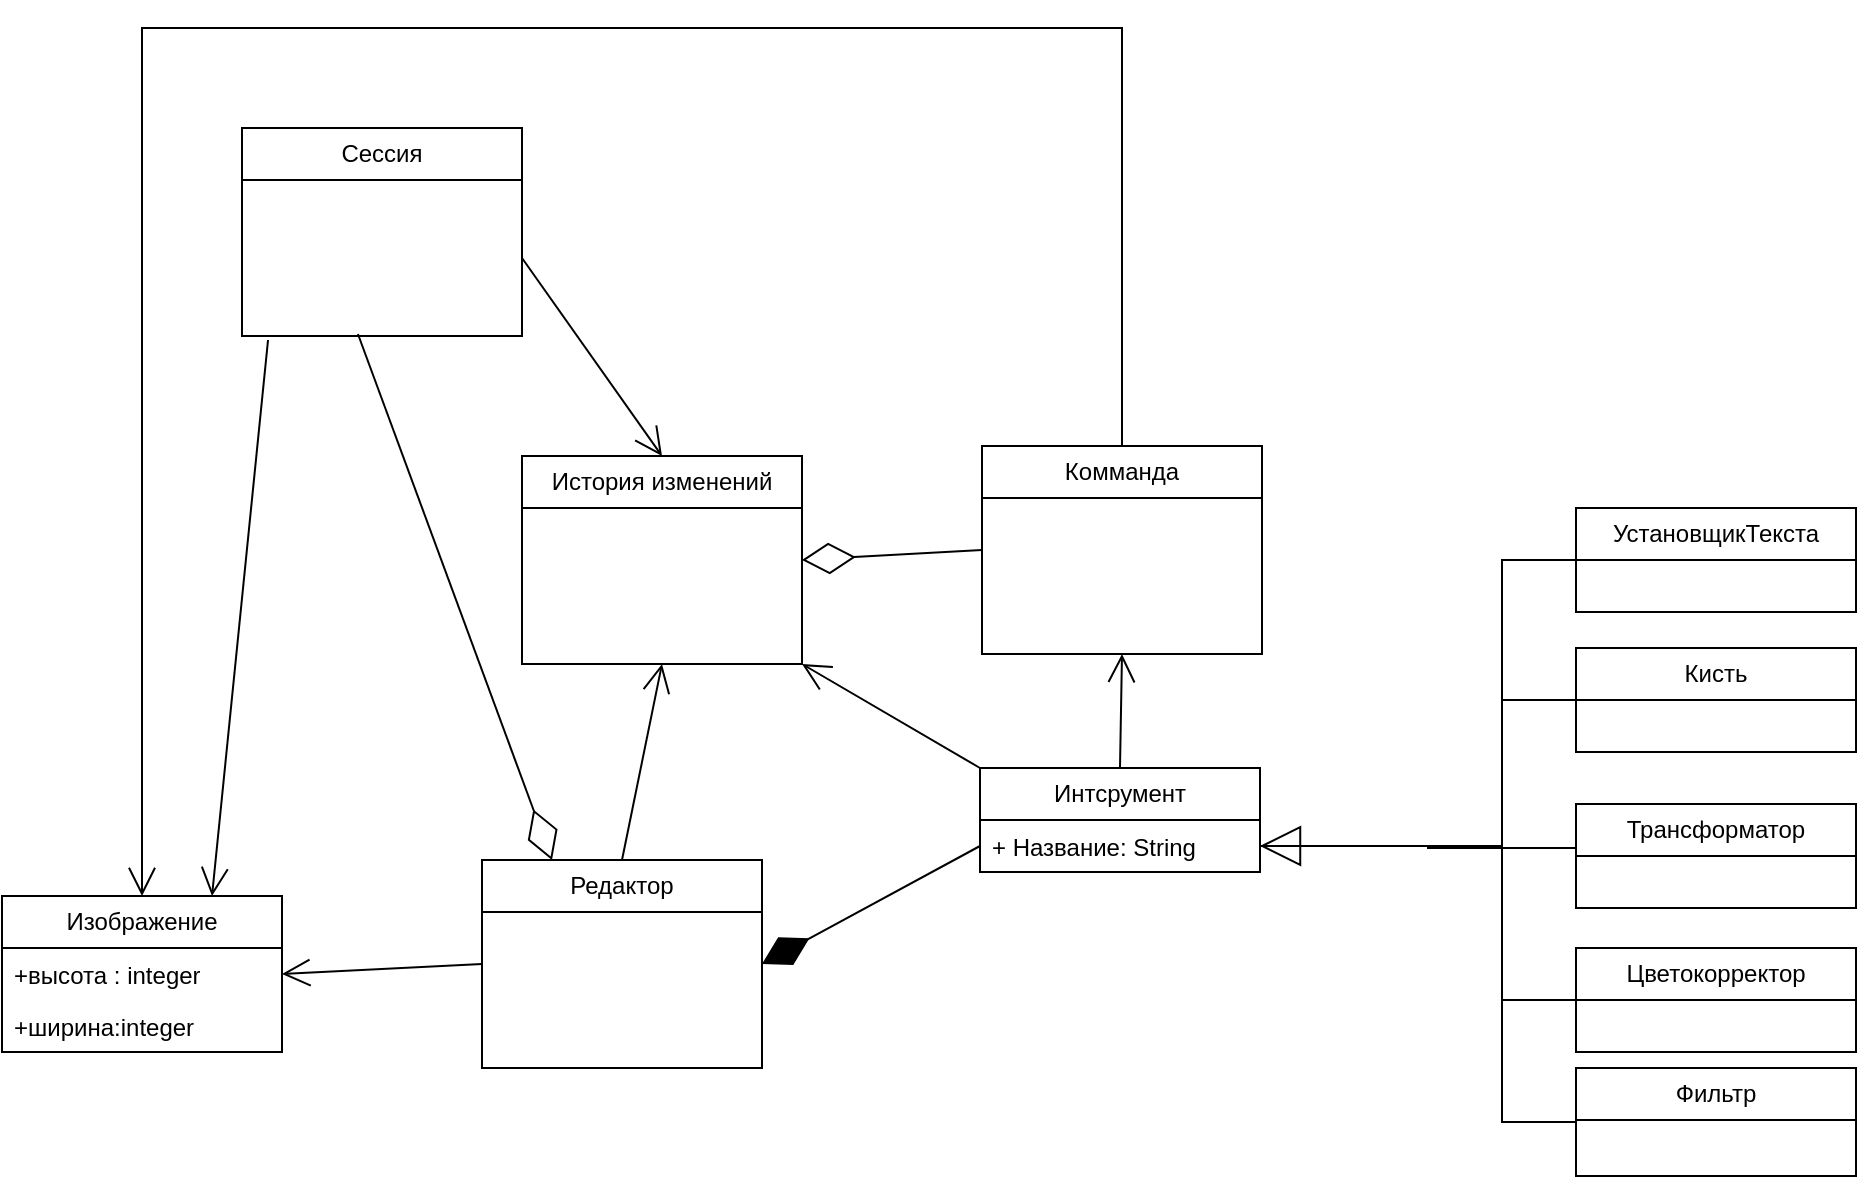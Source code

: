 <mxfile version="24.7.17" pages="3">
  <diagram name="МПО" id="a0gusSt4Vvr1FxbUbk6E">
    <mxGraphModel grid="1" page="1" gridSize="10" guides="1" tooltips="1" connect="1" arrows="1" fold="1" pageScale="1" pageWidth="827" pageHeight="1169" math="0" shadow="0">
      <root>
        <mxCell id="0" />
        <mxCell id="1" parent="0" />
        <mxCell id="Y9XW2GB_hhvjakPATV3q-1" value="Изображение" style="swimlane;fontStyle=0;childLayout=stackLayout;horizontal=1;startSize=26;fillColor=none;horizontalStack=0;resizeParent=1;resizeParentMax=0;resizeLast=0;collapsible=1;marginBottom=0;whiteSpace=wrap;html=1;" vertex="1" parent="1">
          <mxGeometry x="-100" y="194" width="140" height="78" as="geometry" />
        </mxCell>
        <mxCell id="dyvUI6z3jMIfSSd4Tzfm-14" value="+высота : integer" style="text;strokeColor=none;fillColor=none;align=left;verticalAlign=top;spacingLeft=4;spacingRight=4;overflow=hidden;rotatable=0;points=[[0,0.5],[1,0.5]];portConstraint=eastwest;whiteSpace=wrap;html=1;" vertex="1" parent="Y9XW2GB_hhvjakPATV3q-1">
          <mxGeometry y="26" width="140" height="26" as="geometry" />
        </mxCell>
        <mxCell id="dyvUI6z3jMIfSSd4Tzfm-15" value="+ширина:integer" style="text;strokeColor=none;fillColor=none;align=left;verticalAlign=top;spacingLeft=4;spacingRight=4;overflow=hidden;rotatable=0;points=[[0,0.5],[1,0.5]];portConstraint=eastwest;whiteSpace=wrap;html=1;" vertex="1" parent="Y9XW2GB_hhvjakPATV3q-1">
          <mxGeometry y="52" width="140" height="26" as="geometry" />
        </mxCell>
        <mxCell id="Y9XW2GB_hhvjakPATV3q-3" value="Интсрумент" style="swimlane;fontStyle=0;childLayout=stackLayout;horizontal=1;startSize=26;fillColor=none;horizontalStack=0;resizeParent=1;resizeParentMax=0;resizeLast=0;collapsible=1;marginBottom=0;whiteSpace=wrap;html=1;" vertex="1" parent="1">
          <mxGeometry x="389" y="130" width="140" height="52" as="geometry" />
        </mxCell>
        <mxCell id="Y9XW2GB_hhvjakPATV3q-4" value="+ Название: String" style="text;strokeColor=none;fillColor=none;align=left;verticalAlign=top;spacingLeft=4;spacingRight=4;overflow=hidden;rotatable=0;points=[[0,0.5],[1,0.5]];portConstraint=eastwest;whiteSpace=wrap;html=1;" vertex="1" parent="Y9XW2GB_hhvjakPATV3q-3">
          <mxGeometry y="26" width="140" height="26" as="geometry" />
        </mxCell>
        <mxCell id="ju8yqqWOPKwaotcuafUG-5" style="edgeStyle=orthogonalEdgeStyle;rounded=0;orthogonalLoop=1;jettySize=auto;html=1;entryX=1;entryY=0.5;entryDx=0;entryDy=0;endArrow=none;endFill=0;" edge="1" parent="1" source="Y9XW2GB_hhvjakPATV3q-7" target="Y9XW2GB_hhvjakPATV3q-4">
          <mxGeometry relative="1" as="geometry">
            <Array as="points">
              <mxPoint x="650" y="307" />
              <mxPoint x="650" y="169" />
            </Array>
          </mxGeometry>
        </mxCell>
        <mxCell id="Y9XW2GB_hhvjakPATV3q-7" value="Фильтр" style="swimlane;fontStyle=0;childLayout=stackLayout;horizontal=1;startSize=26;fillColor=none;horizontalStack=0;resizeParent=1;resizeParentMax=0;resizeLast=0;collapsible=1;marginBottom=0;whiteSpace=wrap;html=1;" vertex="1" parent="1">
          <mxGeometry x="687" y="280" width="140" height="54" as="geometry" />
        </mxCell>
        <mxCell id="ju8yqqWOPKwaotcuafUG-4" style="edgeStyle=orthogonalEdgeStyle;rounded=0;orthogonalLoop=1;jettySize=auto;html=1;entryX=1;entryY=0.5;entryDx=0;entryDy=0;endArrow=none;endFill=0;" edge="1" parent="1" source="Y9XW2GB_hhvjakPATV3q-8" target="Y9XW2GB_hhvjakPATV3q-4">
          <mxGeometry relative="1" as="geometry">
            <Array as="points">
              <mxPoint x="650" y="246" />
              <mxPoint x="650" y="169" />
            </Array>
          </mxGeometry>
        </mxCell>
        <mxCell id="Y9XW2GB_hhvjakPATV3q-8" value="Цветокорректор" style="swimlane;fontStyle=0;childLayout=stackLayout;horizontal=1;startSize=26;fillColor=none;horizontalStack=0;resizeParent=1;resizeParentMax=0;resizeLast=0;collapsible=1;marginBottom=0;whiteSpace=wrap;html=1;" vertex="1" parent="1">
          <mxGeometry x="687" y="220" width="140" height="52" as="geometry" />
        </mxCell>
        <mxCell id="ju8yqqWOPKwaotcuafUG-1" style="edgeStyle=orthogonalEdgeStyle;rounded=0;orthogonalLoop=1;jettySize=auto;html=1;entryX=1;entryY=0.5;entryDx=0;entryDy=0;endArrow=block;endFill=0;endSize=18;" edge="1" parent="1" source="Y9XW2GB_hhvjakPATV3q-9" target="Y9XW2GB_hhvjakPATV3q-4">
          <mxGeometry relative="1" as="geometry">
            <Array as="points">
              <mxPoint x="613" y="170" />
              <mxPoint x="613" y="169" />
            </Array>
          </mxGeometry>
        </mxCell>
        <mxCell id="Y9XW2GB_hhvjakPATV3q-9" value="Трансформатор" style="swimlane;fontStyle=0;childLayout=stackLayout;horizontal=1;startSize=26;fillColor=none;horizontalStack=0;resizeParent=1;resizeParentMax=0;resizeLast=0;collapsible=1;marginBottom=0;whiteSpace=wrap;html=1;" vertex="1" parent="1">
          <mxGeometry x="687" y="148" width="140" height="52" as="geometry" />
        </mxCell>
        <mxCell id="Y9XW2GB_hhvjakPATV3q-17" value="Редактор" style="swimlane;fontStyle=0;childLayout=stackLayout;horizontal=1;startSize=26;fillColor=none;horizontalStack=0;resizeParent=1;resizeParentMax=0;resizeLast=0;collapsible=1;marginBottom=0;whiteSpace=wrap;html=1;" vertex="1" parent="1">
          <mxGeometry x="140" y="176" width="140" height="104" as="geometry" />
        </mxCell>
        <mxCell id="Y9XW2GB_hhvjakPATV3q-21" value="" style="endArrow=none;endFill=0;endSize=24;html=1;rounded=0;entryX=0;entryY=0.5;entryDx=0;entryDy=0;exitX=1;exitY=0.5;exitDx=0;exitDy=0;startArrow=diamondThin;startFill=1;strokeWidth=1;startSize=24;" edge="1" parent="1" source="Y9XW2GB_hhvjakPATV3q-17" target="Y9XW2GB_hhvjakPATV3q-4">
          <mxGeometry width="160" relative="1" as="geometry">
            <mxPoint x="280" y="233" as="sourcePoint" />
            <mxPoint x="370" y="221" as="targetPoint" />
          </mxGeometry>
        </mxCell>
        <mxCell id="Y9XW2GB_hhvjakPATV3q-22" value="" style="endArrow=open;endFill=1;endSize=12;html=1;rounded=0;exitX=0;exitY=0.5;exitDx=0;exitDy=0;entryX=1;entryY=0.5;entryDx=0;entryDy=0;" edge="1" parent="1" source="Y9XW2GB_hhvjakPATV3q-17">
          <mxGeometry width="160" relative="1" as="geometry">
            <mxPoint x="140" y="233" as="sourcePoint" />
            <mxPoint x="40" y="233" as="targetPoint" />
          </mxGeometry>
        </mxCell>
        <mxCell id="Y9XW2GB_hhvjakPATV3q-25" value="История изменений" style="swimlane;fontStyle=0;childLayout=stackLayout;horizontal=1;startSize=26;fillColor=none;horizontalStack=0;resizeParent=1;resizeParentMax=0;resizeLast=0;collapsible=1;marginBottom=0;whiteSpace=wrap;html=1;" vertex="1" parent="1">
          <mxGeometry x="160" y="-26" width="140" height="104" as="geometry" />
        </mxCell>
        <mxCell id="Y9XW2GB_hhvjakPATV3q-26" value="" style="endArrow=open;endFill=1;endSize=12;html=1;rounded=0;entryX=0.5;entryY=1;entryDx=0;entryDy=0;exitX=0.5;exitY=0;exitDx=0;exitDy=0;" edge="1" parent="1" source="Y9XW2GB_hhvjakPATV3q-17" target="Y9XW2GB_hhvjakPATV3q-25">
          <mxGeometry width="160" relative="1" as="geometry">
            <mxPoint x="280" y="285" as="sourcePoint" />
            <mxPoint x="190" y="491" as="targetPoint" />
          </mxGeometry>
        </mxCell>
        <mxCell id="Y9XW2GB_hhvjakPATV3q-27" value="Комманда" style="swimlane;fontStyle=0;childLayout=stackLayout;horizontal=1;startSize=26;fillColor=none;horizontalStack=0;resizeParent=1;resizeParentMax=0;resizeLast=0;collapsible=1;marginBottom=0;whiteSpace=wrap;html=1;" vertex="1" parent="1">
          <mxGeometry x="390" y="-31" width="140" height="104" as="geometry" />
        </mxCell>
        <mxCell id="Y9XW2GB_hhvjakPATV3q-28" value="" style="endArrow=diamondThin;endFill=0;endSize=24;html=1;rounded=0;entryX=1;entryY=0.5;entryDx=0;entryDy=0;exitX=0;exitY=0.5;exitDx=0;exitDy=0;" edge="1" parent="1" source="Y9XW2GB_hhvjakPATV3q-27" target="Y9XW2GB_hhvjakPATV3q-25">
          <mxGeometry width="160" relative="1" as="geometry">
            <mxPoint x="450" y="479" as="sourcePoint" />
            <mxPoint x="540" y="479" as="targetPoint" />
          </mxGeometry>
        </mxCell>
        <mxCell id="ju8yqqWOPKwaotcuafUG-3" style="edgeStyle=orthogonalEdgeStyle;rounded=0;orthogonalLoop=1;jettySize=auto;html=1;entryX=1;entryY=0.5;entryDx=0;entryDy=0;endArrow=none;endFill=0;" edge="1" parent="1" source="Y9XW2GB_hhvjakPATV3q-29" target="Y9XW2GB_hhvjakPATV3q-4">
          <mxGeometry relative="1" as="geometry">
            <Array as="points">
              <mxPoint x="650" y="96" />
              <mxPoint x="650" y="169" />
            </Array>
          </mxGeometry>
        </mxCell>
        <mxCell id="Y9XW2GB_hhvjakPATV3q-29" value="Кисть" style="swimlane;fontStyle=0;childLayout=stackLayout;horizontal=1;startSize=26;fillColor=none;horizontalStack=0;resizeParent=1;resizeParentMax=0;resizeLast=0;collapsible=1;marginBottom=0;whiteSpace=wrap;html=1;" vertex="1" parent="1">
          <mxGeometry x="687" y="70" width="140" height="52" as="geometry" />
        </mxCell>
        <mxCell id="ju8yqqWOPKwaotcuafUG-2" style="edgeStyle=orthogonalEdgeStyle;rounded=0;orthogonalLoop=1;jettySize=auto;html=1;entryX=1;entryY=0.5;entryDx=0;entryDy=0;endArrow=none;endFill=0;" edge="1" parent="1" source="Y9XW2GB_hhvjakPATV3q-30" target="Y9XW2GB_hhvjakPATV3q-4">
          <mxGeometry relative="1" as="geometry">
            <Array as="points">
              <mxPoint x="650" y="26" />
              <mxPoint x="650" y="169" />
            </Array>
          </mxGeometry>
        </mxCell>
        <mxCell id="Y9XW2GB_hhvjakPATV3q-30" value="УстановщикТекста" style="swimlane;fontStyle=0;childLayout=stackLayout;horizontal=1;startSize=26;fillColor=none;horizontalStack=0;resizeParent=1;resizeParentMax=0;resizeLast=0;collapsible=1;marginBottom=0;whiteSpace=wrap;html=1;" vertex="1" parent="1">
          <mxGeometry x="687" width="140" height="52" as="geometry" />
        </mxCell>
        <mxCell id="Zp4lRNiGLaVYQQvtQo5m-1" value="" style="endArrow=open;endFill=1;endSize=12;html=1;rounded=0;entryX=1;entryY=1;entryDx=0;entryDy=0;exitX=0;exitY=0;exitDx=0;exitDy=0;" edge="1" parent="1" source="Y9XW2GB_hhvjakPATV3q-3" target="Y9XW2GB_hhvjakPATV3q-25">
          <mxGeometry width="160" relative="1" as="geometry">
            <mxPoint x="497" y="245" as="sourcePoint" />
            <mxPoint x="585" y="460" as="targetPoint" />
          </mxGeometry>
        </mxCell>
        <mxCell id="pjhy-e97aOVAWYsW9B_j-1" value="" style="endArrow=open;endFill=1;endSize=12;html=1;rounded=0;exitX=0.5;exitY=0;exitDx=0;exitDy=0;entryX=0.5;entryY=0;entryDx=0;entryDy=0;" edge="1" parent="1" source="Y9XW2GB_hhvjakPATV3q-27" target="Y9XW2GB_hhvjakPATV3q-1">
          <mxGeometry width="160" relative="1" as="geometry">
            <mxPoint x="155" y="491" as="sourcePoint" />
            <mxPoint x="-100" y="550" as="targetPoint" />
            <Array as="points">
              <mxPoint x="460" y="-240" />
              <mxPoint x="-30" y="-240" />
            </Array>
          </mxGeometry>
        </mxCell>
        <mxCell id="dyvUI6z3jMIfSSd4Tzfm-1" value="Сессия" style="swimlane;fontStyle=0;childLayout=stackLayout;horizontal=1;startSize=26;fillColor=none;horizontalStack=0;resizeParent=1;resizeParentMax=0;resizeLast=0;collapsible=1;marginBottom=0;whiteSpace=wrap;html=1;" vertex="1" parent="1">
          <mxGeometry x="20" y="-190" width="140" height="104" as="geometry" />
        </mxCell>
        <mxCell id="dyvUI6z3jMIfSSd4Tzfm-6" value="" style="endArrow=open;endFill=1;endSize=12;html=1;rounded=0;entryX=0.5;entryY=0;entryDx=0;entryDy=0;exitX=1;exitY=0.5;exitDx=0;exitDy=0;" edge="1" parent="1" target="Y9XW2GB_hhvjakPATV3q-25">
          <mxGeometry width="160" relative="1" as="geometry">
            <mxPoint x="160" y="-125" as="sourcePoint" />
            <mxPoint x="220" y="88" as="targetPoint" />
          </mxGeometry>
        </mxCell>
        <mxCell id="dyvUI6z3jMIfSSd4Tzfm-7" value="" style="endArrow=open;endFill=1;endSize=12;html=1;rounded=0;entryX=0.75;entryY=0;entryDx=0;entryDy=0;exitX=0.093;exitY=1.077;exitDx=0;exitDy=0;exitPerimeter=0;" edge="1" parent="1" target="Y9XW2GB_hhvjakPATV3q-1">
          <mxGeometry width="160" relative="1" as="geometry">
            <mxPoint x="33.02" y="-83.998" as="sourcePoint" />
            <mxPoint x="220" y="-16" as="targetPoint" />
          </mxGeometry>
        </mxCell>
        <mxCell id="dyvUI6z3jMIfSSd4Tzfm-12" value="" style="endArrow=diamondThin;endFill=0;endSize=24;html=1;rounded=0;entryX=0.25;entryY=0;entryDx=0;entryDy=0;exitX=0.414;exitY=0.962;exitDx=0;exitDy=0;exitPerimeter=0;" edge="1" parent="1" target="Y9XW2GB_hhvjakPATV3q-17">
          <mxGeometry width="160" relative="1" as="geometry">
            <mxPoint x="77.96" y="-86.988" as="sourcePoint" />
            <mxPoint x="280" y="80" as="targetPoint" />
          </mxGeometry>
        </mxCell>
        <mxCell id="cCrfVXFzo9yC1htLwvwO-2" value="" style="endArrow=open;endFill=1;endSize=12;html=1;rounded=0;entryX=0.5;entryY=1;entryDx=0;entryDy=0;exitX=0.5;exitY=0;exitDx=0;exitDy=0;" edge="1" parent="1" source="Y9XW2GB_hhvjakPATV3q-3" target="Y9XW2GB_hhvjakPATV3q-27">
          <mxGeometry width="160" relative="1" as="geometry">
            <mxPoint x="380" y="140" as="sourcePoint" />
            <mxPoint x="310" y="88" as="targetPoint" />
          </mxGeometry>
        </mxCell>
      </root>
    </mxGraphModel>
  </diagram>
  <diagram id="qdzgDp6QyQhrQNPW1NuH" name="ДК">
    <mxGraphModel dx="1426" dy="791" grid="1" gridSize="10" guides="1" tooltips="1" connect="1" arrows="1" fold="1" page="1" pageScale="1" pageWidth="827" pageHeight="1169" math="0" shadow="0">
      <root>
        <mxCell id="0" />
        <mxCell id="1" parent="0" />
        <mxCell id="F2jbqKPWnP45UQKLgxtF-2" style="edgeStyle=orthogonalEdgeStyle;rounded=0;orthogonalLoop=1;jettySize=auto;html=1;endArrow=none;endFill=0;" parent="1" source="F2jbqKPWnP45UQKLgxtF-3" target="F2jbqKPWnP45UQKLgxtF-6" edge="1">
          <mxGeometry relative="1" as="geometry" />
        </mxCell>
        <mxCell id="F2jbqKPWnP45UQKLgxtF-3" value=":Editor" style="html=1;whiteSpace=wrap;" parent="1" vertex="1">
          <mxGeometry x="70" y="330" width="110" height="50" as="geometry" />
        </mxCell>
        <mxCell id="F2jbqKPWnP45UQKLgxtF-4" style="edgeStyle=orthogonalEdgeStyle;rounded=0;orthogonalLoop=1;jettySize=auto;html=1;entryX=0.5;entryY=0;entryDx=0;entryDy=0;endArrow=none;endFill=0;" parent="1" source="F2jbqKPWnP45UQKLgxtF-6" target="F2jbqKPWnP45UQKLgxtF-8" edge="1">
          <mxGeometry relative="1" as="geometry" />
        </mxCell>
        <mxCell id="F2jbqKPWnP45UQKLgxtF-5" style="edgeStyle=orthogonalEdgeStyle;rounded=0;orthogonalLoop=1;jettySize=auto;html=1;entryX=0.5;entryY=0;entryDx=0;entryDy=0;endArrow=none;endFill=0;" parent="1" source="F2jbqKPWnP45UQKLgxtF-6" target="F2jbqKPWnP45UQKLgxtF-11" edge="1">
          <mxGeometry relative="1" as="geometry">
            <Array as="points">
              <mxPoint x="530" y="470" />
              <mxPoint x="375" y="470" />
            </Array>
          </mxGeometry>
        </mxCell>
        <mxCell id="F2jbqKPWnP45UQKLgxtF-6" value="BrightnessEditor : Tool" style="html=1;whiteSpace=wrap;" parent="1" vertex="1">
          <mxGeometry x="470" y="330" width="150" height="50" as="geometry" />
        </mxCell>
        <mxCell id="F2jbqKPWnP45UQKLgxtF-7" value="1: ApplyToImage(image: Image)" style="text;align=center;fontStyle=1;verticalAlign=middle;spacingLeft=3;spacingRight=3;strokeColor=none;rotatable=0;points=[[0,0.5],[1,0.5]];portConstraint=eastwest;html=1;" parent="1" vertex="1">
          <mxGeometry x="290" y="310" width="80" height="26" as="geometry" />
        </mxCell>
        <mxCell id="F2jbqKPWnP45UQKLgxtF-8" value=":ChangeBrightnessCommand" style="html=1;whiteSpace=wrap;" parent="1" vertex="1">
          <mxGeometry x="620" y="560" width="155" height="50" as="geometry" />
        </mxCell>
        <mxCell id="F2jbqKPWnP45UQKLgxtF-9" value="2.1: command = new(image: Image, oldBrightness:float, newBrightness:float)" style="text;align=center;fontStyle=1;verticalAlign=middle;spacingLeft=3;spacingRight=3;strokeColor=none;rotatable=0;points=[[0,0.5],[1,0.5]];portConstraint=eastwest;html=1;" parent="1" vertex="1">
          <mxGeometry x="740" y="425" width="80" height="26" as="geometry" />
        </mxCell>
        <mxCell id="F2jbqKPWnP45UQKLgxtF-10" style="edgeStyle=orthogonalEdgeStyle;rounded=0;orthogonalLoop=1;jettySize=auto;html=1;entryX=0.5;entryY=0;entryDx=0;entryDy=0;endArrow=none;endFill=0;" parent="1" source="F2jbqKPWnP45UQKLgxtF-11" target="F2jbqKPWnP45UQKLgxtF-15" edge="1">
          <mxGeometry relative="1" as="geometry" />
        </mxCell>
        <mxCell id="F2jbqKPWnP45UQKLgxtF-11" value="CommandHistory" style="html=1;whiteSpace=wrap;" parent="1" vertex="1">
          <mxGeometry x="320" y="560" width="110" height="50" as="geometry" />
        </mxCell>
        <mxCell id="F2jbqKPWnP45UQKLgxtF-12" value="2.2: ExecuteCommand(command)" style="text;align=center;fontStyle=1;verticalAlign=middle;spacingLeft=3;spacingRight=3;strokeColor=none;rotatable=0;points=[[0,0.5],[1,0.5]];portConstraint=eastwest;html=1;" parent="1" vertex="1">
          <mxGeometry x="380" y="425" width="80" height="26" as="geometry" />
        </mxCell>
        <mxCell id="F2jbqKPWnP45UQKLgxtF-13" value="image: Image" style="html=1;whiteSpace=wrap;" parent="1" vertex="1">
          <mxGeometry x="160" y="690" width="110" height="50" as="geometry" />
        </mxCell>
        <mxCell id="F2jbqKPWnP45UQKLgxtF-14" style="edgeStyle=orthogonalEdgeStyle;rounded=0;orthogonalLoop=1;jettySize=auto;html=1;entryX=1;entryY=0.5;entryDx=0;entryDy=0;endArrow=none;endFill=0;" parent="1" source="F2jbqKPWnP45UQKLgxtF-15" target="F2jbqKPWnP45UQKLgxtF-13" edge="1">
          <mxGeometry relative="1" as="geometry" />
        </mxCell>
        <mxCell id="F2jbqKPWnP45UQKLgxtF-15" value="command: ChangeBrightnessCommand" style="html=1;whiteSpace=wrap;" parent="1" vertex="1">
          <mxGeometry x="460" y="690" width="250" height="50" as="geometry" />
        </mxCell>
        <mxCell id="F2jbqKPWnP45UQKLgxtF-16" value="2.3: Execute()" style="text;align=center;fontStyle=1;verticalAlign=middle;spacingLeft=3;spacingRight=3;strokeColor=none;rotatable=0;points=[[0,0.5],[1,0.5]];portConstraint=eastwest;html=1;" parent="1" vertex="1">
          <mxGeometry x="450" y="550" width="80" height="26" as="geometry" />
        </mxCell>
        <mxCell id="F2jbqKPWnP45UQKLgxtF-17" value="2.4: [image != null] SetBrightness(newBrightness)" style="text;align=center;fontStyle=1;verticalAlign=middle;spacingLeft=3;spacingRight=3;strokeColor=none;rotatable=0;points=[[0,0.5],[1,0.5]];portConstraint=eastwest;html=1;" parent="1" vertex="1">
          <mxGeometry x="279" y="664" width="80" height="26" as="geometry" />
        </mxCell>
        <mxCell id="CPcx8n9OknJ2rfQVtJSi-1" style="edgeStyle=orthogonalEdgeStyle;rounded=0;orthogonalLoop=1;jettySize=auto;html=1;entryX=0;entryY=0.25;entryDx=0;entryDy=0;exitX=0.25;exitY=1;exitDx=0;exitDy=0;endArrow=none;endFill=0;" parent="1" source="F2jbqKPWnP45UQKLgxtF-11" target="F2jbqKPWnP45UQKLgxtF-11" edge="1">
          <mxGeometry relative="1" as="geometry">
            <Array as="points">
              <mxPoint x="240" y="610" />
              <mxPoint x="240" y="573" />
            </Array>
          </mxGeometry>
        </mxCell>
        <mxCell id="CPcx8n9OknJ2rfQVtJSi-2" value="2.5: AddCommand(command)" style="text;align=center;fontStyle=1;verticalAlign=middle;spacingLeft=3;spacingRight=3;strokeColor=none;rotatable=0;points=[[0,0.5],[1,0.5]];portConstraint=eastwest;html=1;" parent="1" vertex="1">
          <mxGeometry x="220" y="534" width="80" height="26" as="geometry" />
        </mxCell>
        <mxCell id="svVfAGQ5zxBl8o6kvXnR-3" value="" style="endArrow=classic;html=1;rounded=0;" edge="1" parent="1">
          <mxGeometry width="50" height="50" relative="1" as="geometry">
            <mxPoint x="269" y="340" as="sourcePoint" />
            <mxPoint x="399" y="340" as="targetPoint" />
          </mxGeometry>
        </mxCell>
        <mxCell id="svVfAGQ5zxBl8o6kvXnR-6" value="" style="endArrow=classic;html=1;rounded=0;" edge="1" parent="1">
          <mxGeometry width="50" height="50" relative="1" as="geometry">
            <mxPoint x="590" y="451" as="sourcePoint" />
            <mxPoint x="720" y="451" as="targetPoint" />
          </mxGeometry>
        </mxCell>
        <mxCell id="svVfAGQ5zxBl8o6kvXnR-7" value="" style="endArrow=classic;html=1;rounded=0;entryX=0.25;entryY=1.346;entryDx=0;entryDy=0;entryPerimeter=0;" edge="1" parent="1" target="F2jbqKPWnP45UQKLgxtF-12">
          <mxGeometry width="50" height="50" relative="1" as="geometry">
            <mxPoint x="500" y="460" as="sourcePoint" />
            <mxPoint x="289" y="490" as="targetPoint" />
          </mxGeometry>
        </mxCell>
        <mxCell id="svVfAGQ5zxBl8o6kvXnR-8" value="" style="endArrow=classic;html=1;rounded=0;" edge="1" parent="1">
          <mxGeometry width="50" height="50" relative="1" as="geometry">
            <mxPoint x="450" y="576" as="sourcePoint" />
            <mxPoint x="580" y="576" as="targetPoint" />
          </mxGeometry>
        </mxCell>
        <mxCell id="svVfAGQ5zxBl8o6kvXnR-9" value="" style="endArrow=classic;html=1;rounded=0;exitX=0.35;exitY=1.192;exitDx=0;exitDy=0;exitPerimeter=0;" edge="1" parent="1" source="CPcx8n9OknJ2rfQVtJSi-2">
          <mxGeometry width="50" height="50" relative="1" as="geometry">
            <mxPoint x="180" y="562.5" as="sourcePoint" />
            <mxPoint x="310" y="562.5" as="targetPoint" />
          </mxGeometry>
        </mxCell>
        <mxCell id="svVfAGQ5zxBl8o6kvXnR-10" value="" style="endArrow=classic;html=1;rounded=0;entryX=0.25;entryY=1.346;entryDx=0;entryDy=0;entryPerimeter=0;" edge="1" parent="1">
          <mxGeometry width="50" height="50" relative="1" as="geometry">
            <mxPoint x="420" y="690" as="sourcePoint" />
            <mxPoint x="320" y="690" as="targetPoint" />
          </mxGeometry>
        </mxCell>
      </root>
    </mxGraphModel>
  </diagram>
  <diagram id="igGs5KGwD1vSGBloDe8Y" name="ДА">
    <mxGraphModel grid="1" page="1" gridSize="10" guides="1" tooltips="1" connect="1" arrows="1" fold="1" pageScale="1" pageWidth="827" pageHeight="1169" math="0" shadow="0">
      <root>
        <mxCell id="0" />
        <mxCell id="1" parent="0" />
        <mxCell id="40k3QO4Z7kVBLmnB2ECb-1" value="user" style="shape=umlActor;verticalLabelPosition=bottom;verticalAlign=top;html=1;" vertex="1" parent="1">
          <mxGeometry x="80" y="340" width="30" height="60" as="geometry" />
        </mxCell>
        <mxCell id="40k3QO4Z7kVBLmnB2ECb-2" value="Editor" style="shape=umlBoundary;whiteSpace=wrap;html=1;" vertex="1" parent="1">
          <mxGeometry x="300" y="330" width="100" height="80" as="geometry" />
        </mxCell>
        <mxCell id="40k3QO4Z7kVBLmnB2ECb-3" style="edgeStyle=orthogonalEdgeStyle;rounded=0;orthogonalLoop=1;jettySize=auto;html=1;entryX=0;entryY=0.5;entryDx=0;entryDy=0;endArrow=none;endFill=0;" edge="1" parent="1" source="40k3QO4Z7kVBLmnB2ECb-4" target="40k3QO4Z7kVBLmnB2ECb-5">
          <mxGeometry relative="1" as="geometry" />
        </mxCell>
        <mxCell id="40k3QO4Z7kVBLmnB2ECb-4" value="CommandHistory" style="ellipse;shape=umlControl;whiteSpace=wrap;html=1;" vertex="1" parent="1">
          <mxGeometry x="850" y="70" width="100" height="100" as="geometry" />
        </mxCell>
        <mxCell id="40k3QO4Z7kVBLmnB2ECb-5" value="image: Image" style="ellipse;shape=umlEntity;whiteSpace=wrap;html=1;" vertex="1" parent="1">
          <mxGeometry x="1090" y="356" width="80" height="80" as="geometry" />
        </mxCell>
        <mxCell id="40k3QO4Z7kVBLmnB2ECb-7" value="1: ChangeBrightness(image)" style="text;align=center;fontStyle=1;verticalAlign=middle;spacingLeft=3;spacingRight=3;strokeColor=none;rotatable=0;points=[[0,0.5],[1,0.5]];portConstraint=eastwest;html=1;" vertex="1" parent="1">
          <mxGeometry x="170" y="330" width="80" height="26" as="geometry" />
        </mxCell>
        <mxCell id="40k3QO4Z7kVBLmnB2ECb-9" value="2: ApplyToImage(image)" style="text;align=center;fontStyle=1;verticalAlign=middle;spacingLeft=3;spacingRight=3;strokeColor=none;rotatable=0;points=[[0,0.5],[1,0.5]];portConstraint=eastwest;html=1;" vertex="1" parent="1">
          <mxGeometry x="480" y="330" width="80" height="26" as="geometry" />
        </mxCell>
        <mxCell id="40k3QO4Z7kVBLmnB2ECb-10" value="8: SetBrightness(brightness)" style="text;align=center;fontStyle=1;verticalAlign=middle;spacingLeft=3;spacingRight=3;strokeColor=none;rotatable=0;points=[[0,0.5],[1,0.5]];portConstraint=eastwest;html=1;" vertex="1" parent="1">
          <mxGeometry x="1000" y="76" width="80" height="26" as="geometry" />
        </mxCell>
        <mxCell id="40k3QO4Z7kVBLmnB2ECb-11" style="edgeStyle=orthogonalEdgeStyle;rounded=0;orthogonalLoop=1;jettySize=auto;html=1;entryX=0.93;entryY=0.875;entryDx=0;entryDy=0;entryPerimeter=0;endArrow=none;endFill=0;" edge="1" parent="1" source="40k3QO4Z7kVBLmnB2ECb-4" target="40k3QO4Z7kVBLmnB2ECb-2">
          <mxGeometry relative="1" as="geometry">
            <Array as="points">
              <mxPoint x="885" y="400" />
            </Array>
          </mxGeometry>
        </mxCell>
        <mxCell id="40k3QO4Z7kVBLmnB2ECb-12" value="9: UpdateImage(image)" style="text;align=center;fontStyle=1;verticalAlign=middle;spacingLeft=3;spacingRight=3;strokeColor=none;rotatable=0;points=[[0,0.5],[1,0.5]];portConstraint=eastwest;html=1;" vertex="1" parent="1">
          <mxGeometry x="720" y="357" width="80" height="26" as="geometry" />
        </mxCell>
        <mxCell id="40k3QO4Z7kVBLmnB2ECb-13" value="BrightnessEditor" style="ellipse;shape=umlControl;whiteSpace=wrap;html=1;" vertex="1" parent="1">
          <mxGeometry x="590" y="190.5" width="110" height="125" as="geometry" />
        </mxCell>
        <mxCell id="40k3QO4Z7kVBLmnB2ECb-14" value="InputWindow" style="shape=umlBoundary;whiteSpace=wrap;html=1;" vertex="1" parent="1">
          <mxGeometry x="314" y="130" width="100" height="80" as="geometry" />
        </mxCell>
        <mxCell id="40k3QO4Z7kVBLmnB2ECb-16" value="3: CreateInput()" style="text;align=center;fontStyle=1;verticalAlign=middle;spacingLeft=3;spacingRight=3;strokeColor=none;rotatable=0;points=[[0,0.5],[1,0.5]];portConstraint=eastwest;html=1;" vertex="1" parent="1">
          <mxGeometry x="490" y="227.01" width="80" height="26" as="geometry" />
        </mxCell>
        <mxCell id="40k3QO4Z7kVBLmnB2ECb-17" style="edgeStyle=orthogonalEdgeStyle;rounded=0;orthogonalLoop=1;jettySize=auto;html=1;entryX=-0.01;entryY=0.538;entryDx=0;entryDy=0;entryPerimeter=0;endArrow=none;endFill=0;" edge="1" parent="1" source="40k3QO4Z7kVBLmnB2ECb-1" target="40k3QO4Z7kVBLmnB2ECb-14">
          <mxGeometry relative="1" as="geometry">
            <Array as="points">
              <mxPoint x="95" y="173" />
            </Array>
          </mxGeometry>
        </mxCell>
        <mxCell id="40k3QO4Z7kVBLmnB2ECb-18" style="edgeStyle=orthogonalEdgeStyle;rounded=0;orthogonalLoop=1;jettySize=auto;html=1;entryX=0.75;entryY=0.1;entryDx=0;entryDy=0;entryPerimeter=0;endArrow=none;endFill=0;" edge="1" parent="1" source="40k3QO4Z7kVBLmnB2ECb-14" target="40k3QO4Z7kVBLmnB2ECb-1">
          <mxGeometry relative="1" as="geometry">
            <Array as="points">
              <mxPoint x="364" y="270" />
              <mxPoint x="103" y="270" />
            </Array>
          </mxGeometry>
        </mxCell>
        <mxCell id="40k3QO4Z7kVBLmnB2ECb-19" value="4: ShowInputWindow" style="text;align=center;fontStyle=1;verticalAlign=middle;spacingLeft=3;spacingRight=3;strokeColor=none;rotatable=0;points=[[0,0.5],[1,0.5]];portConstraint=eastwest;html=1;" vertex="1" parent="1">
          <mxGeometry x="190" y="229" width="80" height="26" as="geometry" />
        </mxCell>
        <mxCell id="40k3QO4Z7kVBLmnB2ECb-20" value="5: SetData(brightness)" style="text;align=center;fontStyle=1;verticalAlign=middle;spacingLeft=3;spacingRight=3;strokeColor=none;rotatable=0;points=[[0,0.5],[1,0.5]];portConstraint=eastwest;html=1;" vertex="1" parent="1">
          <mxGeometry x="160" y="130" width="80" height="26" as="geometry" />
        </mxCell>
        <mxCell id="40k3QO4Z7kVBLmnB2ECb-21" style="edgeStyle=orthogonalEdgeStyle;rounded=0;orthogonalLoop=1;jettySize=auto;html=1;endArrow=none;endFill=0;" edge="1" parent="1" source="40k3QO4Z7kVBLmnB2ECb-13" target="40k3QO4Z7kVBLmnB2ECb-4">
          <mxGeometry relative="1" as="geometry">
            <Array as="points">
              <mxPoint x="710" y="253" />
              <mxPoint x="710" y="95" />
            </Array>
          </mxGeometry>
        </mxCell>
        <mxCell id="40k3QO4Z7kVBLmnB2ECb-22" value="7: CreateCommand(image, brightness)" style="text;align=center;fontStyle=1;verticalAlign=middle;spacingLeft=3;spacingRight=3;strokeColor=none;rotatable=0;points=[[0,0.5],[1,0.5]];portConstraint=eastwest;html=1;" vertex="1" parent="1">
          <mxGeometry x="730" y="50" width="80" height="26" as="geometry" />
        </mxCell>
        <mxCell id="519odsXYqqdnN5LTubzX-1" style="edgeStyle=orthogonalEdgeStyle;rounded=0;orthogonalLoop=1;jettySize=auto;html=1;entryX=0.364;entryY=0.148;entryDx=0;entryDy=0;entryPerimeter=0;endArrow=none;endFill=0;" edge="1" parent="1" source="40k3QO4Z7kVBLmnB2ECb-14" target="40k3QO4Z7kVBLmnB2ECb-13">
          <mxGeometry relative="1" as="geometry">
            <Array as="points">
              <mxPoint x="630" y="170" />
            </Array>
          </mxGeometry>
        </mxCell>
        <mxCell id="519odsXYqqdnN5LTubzX-2" value="6: SetData(brightness)" style="text;html=1;align=center;verticalAlign=middle;whiteSpace=wrap;rounded=0;fontStyle=1" vertex="1" parent="1">
          <mxGeometry x="460" y="126" width="140" height="30" as="geometry" />
        </mxCell>
        <mxCell id="wEC4K-PeulIxbS7uP4bo-1" value="" style="endArrow=classic;html=1;rounded=0;" edge="1" parent="1">
          <mxGeometry width="50" height="50" relative="1" as="geometry">
            <mxPoint x="160" y="360" as="sourcePoint" />
            <mxPoint x="250" y="360" as="targetPoint" />
            <Array as="points">
              <mxPoint x="200" y="360" />
            </Array>
          </mxGeometry>
        </mxCell>
        <mxCell id="wEC4K-PeulIxbS7uP4bo-2" value="" style="endArrow=none;html=1;rounded=0;entryX=0;entryY=0.5;entryDx=0;entryDy=0;entryPerimeter=0;" edge="1" parent="1" target="40k3QO4Z7kVBLmnB2ECb-2">
          <mxGeometry width="50" height="50" relative="1" as="geometry">
            <mxPoint x="120" y="370" as="sourcePoint" />
            <mxPoint x="580" y="280" as="targetPoint" />
            <Array as="points">
              <mxPoint x="200" y="370" />
            </Array>
          </mxGeometry>
        </mxCell>
        <mxCell id="wEC4K-PeulIxbS7uP4bo-3" value="" style="endArrow=classic;html=1;rounded=0;" edge="1" parent="1">
          <mxGeometry width="50" height="50" relative="1" as="geometry">
            <mxPoint x="480" y="360" as="sourcePoint" />
            <mxPoint x="570" y="360" as="targetPoint" />
            <Array as="points">
              <mxPoint x="520" y="360" />
            </Array>
          </mxGeometry>
        </mxCell>
        <mxCell id="wEC4K-PeulIxbS7uP4bo-4" value="" style="endArrow=none;html=1;rounded=0;exitX=1.004;exitY=0.62;exitDx=0;exitDy=0;exitPerimeter=0;entryX=0.451;entryY=0.994;entryDx=0;entryDy=0;entryPerimeter=0;" edge="1" parent="1" source="40k3QO4Z7kVBLmnB2ECb-2" target="40k3QO4Z7kVBLmnB2ECb-13">
          <mxGeometry width="50" height="50" relative="1" as="geometry">
            <mxPoint x="530" y="330" as="sourcePoint" />
            <mxPoint x="580" y="280" as="targetPoint" />
            <Array as="points">
              <mxPoint x="640" y="380" />
            </Array>
          </mxGeometry>
        </mxCell>
        <mxCell id="wEC4K-PeulIxbS7uP4bo-5" value="" style="endArrow=classic;html=1;rounded=0;exitX=0.913;exitY=1.038;exitDx=0;exitDy=0;exitPerimeter=0;entryX=0.163;entryY=1.038;entryDx=0;entryDy=0;entryPerimeter=0;" edge="1" parent="1" source="40k3QO4Z7kVBLmnB2ECb-16" target="40k3QO4Z7kVBLmnB2ECb-16">
          <mxGeometry width="50" height="50" relative="1" as="geometry">
            <mxPoint x="513" y="354.01" as="sourcePoint" />
            <mxPoint x="473" y="314.01" as="targetPoint" />
            <Array as="points">
              <mxPoint x="533" y="254.01" />
            </Array>
          </mxGeometry>
        </mxCell>
        <mxCell id="wEC4K-PeulIxbS7uP4bo-6" value="" style="endArrow=none;html=1;rounded=0;entryX=0.007;entryY=0.623;entryDx=0;entryDy=0;entryPerimeter=0;exitX=0.896;exitY=0.89;exitDx=0;exitDy=0;exitPerimeter=0;" edge="1" parent="1" source="40k3QO4Z7kVBLmnB2ECb-14" target="40k3QO4Z7kVBLmnB2ECb-13">
          <mxGeometry width="50" height="50" relative="1" as="geometry">
            <mxPoint x="530" y="330" as="sourcePoint" />
            <mxPoint x="580" y="280" as="targetPoint" />
            <Array as="points">
              <mxPoint x="480" y="200" />
              <mxPoint x="480" y="270" />
            </Array>
          </mxGeometry>
        </mxCell>
        <mxCell id="wEC4K-PeulIxbS7uP4bo-7" value="" style="endArrow=classic;html=1;rounded=0;" edge="1" parent="1">
          <mxGeometry width="50" height="50" relative="1" as="geometry">
            <mxPoint x="270" y="260" as="sourcePoint" />
            <mxPoint x="200" y="260" as="targetPoint" />
            <Array as="points">
              <mxPoint x="240" y="260" />
            </Array>
          </mxGeometry>
        </mxCell>
        <mxCell id="wEC4K-PeulIxbS7uP4bo-9" value="" style="endArrow=classic;html=1;rounded=0;" edge="1" parent="1">
          <mxGeometry width="50" height="50" relative="1" as="geometry">
            <mxPoint x="170" y="160" as="sourcePoint" />
            <mxPoint x="250" y="160" as="targetPoint" />
          </mxGeometry>
        </mxCell>
        <mxCell id="wEC4K-PeulIxbS7uP4bo-10" value="" style="endArrow=classic;html=1;rounded=0;entryX=0.75;entryY=1;entryDx=0;entryDy=0;exitX=0.25;exitY=1;exitDx=0;exitDy=0;" edge="1" parent="1" source="519odsXYqqdnN5LTubzX-2" target="519odsXYqqdnN5LTubzX-2">
          <mxGeometry width="50" height="50" relative="1" as="geometry">
            <mxPoint x="505" y="195" as="sourcePoint" />
            <mxPoint x="555" y="145" as="targetPoint" />
          </mxGeometry>
        </mxCell>
        <mxCell id="wEC4K-PeulIxbS7uP4bo-11" value="" style="endArrow=classic;html=1;rounded=0;exitX=0.125;exitY=1.154;exitDx=0;exitDy=0;exitPerimeter=0;" edge="1" parent="1" source="40k3QO4Z7kVBLmnB2ECb-22">
          <mxGeometry width="50" height="50" relative="1" as="geometry">
            <mxPoint x="745" y="116" as="sourcePoint" />
            <mxPoint x="800" y="80" as="targetPoint" />
          </mxGeometry>
        </mxCell>
        <mxCell id="wEC4K-PeulIxbS7uP4bo-12" value="" style="endArrow=classic;html=1;rounded=0;" edge="1" parent="1">
          <mxGeometry width="50" height="50" relative="1" as="geometry">
            <mxPoint x="990" y="110" as="sourcePoint" />
            <mxPoint x="1070" y="110" as="targetPoint" />
          </mxGeometry>
        </mxCell>
        <mxCell id="wEC4K-PeulIxbS7uP4bo-13" value="" style="endArrow=classic;html=1;rounded=0;" edge="1" parent="1">
          <mxGeometry width="50" height="50" relative="1" as="geometry">
            <mxPoint x="790" y="390" as="sourcePoint" />
            <mxPoint x="720" y="390" as="targetPoint" />
          </mxGeometry>
        </mxCell>
      </root>
    </mxGraphModel>
  </diagram>
</mxfile>
